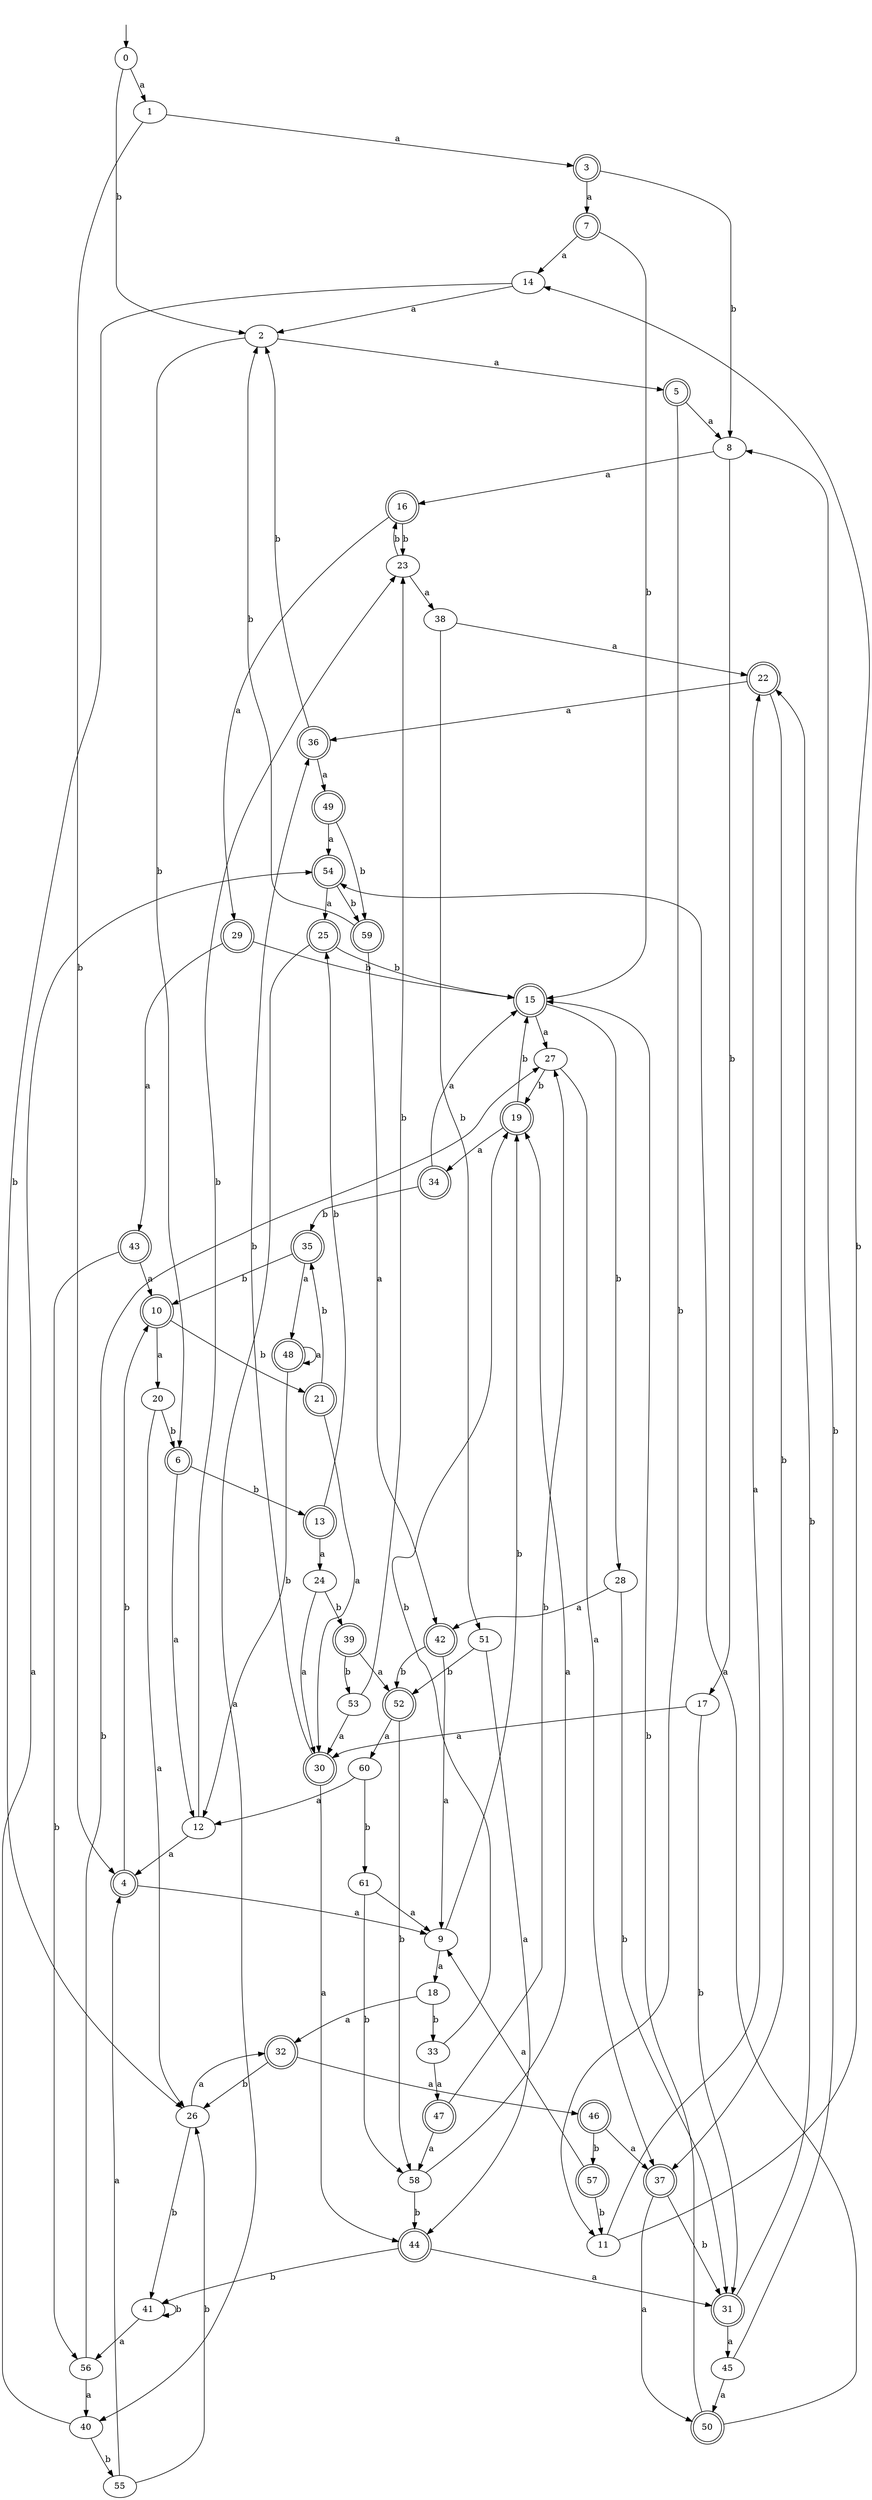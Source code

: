 digraph RandomDFA {
  __start0 [label="", shape=none];
  __start0 -> 0 [label=""];
  0 [shape=circle]
  0 -> 1 [label="a"]
  0 -> 2 [label="b"]
  1
  1 -> 3 [label="a"]
  1 -> 4 [label="b"]
  2
  2 -> 5 [label="a"]
  2 -> 6 [label="b"]
  3 [shape=doublecircle]
  3 -> 7 [label="a"]
  3 -> 8 [label="b"]
  4 [shape=doublecircle]
  4 -> 9 [label="a"]
  4 -> 10 [label="b"]
  5 [shape=doublecircle]
  5 -> 8 [label="a"]
  5 -> 11 [label="b"]
  6 [shape=doublecircle]
  6 -> 12 [label="a"]
  6 -> 13 [label="b"]
  7 [shape=doublecircle]
  7 -> 14 [label="a"]
  7 -> 15 [label="b"]
  8
  8 -> 16 [label="a"]
  8 -> 17 [label="b"]
  9
  9 -> 18 [label="a"]
  9 -> 19 [label="b"]
  10 [shape=doublecircle]
  10 -> 20 [label="a"]
  10 -> 21 [label="b"]
  11
  11 -> 22 [label="a"]
  11 -> 14 [label="b"]
  12
  12 -> 4 [label="a"]
  12 -> 23 [label="b"]
  13 [shape=doublecircle]
  13 -> 24 [label="a"]
  13 -> 25 [label="b"]
  14
  14 -> 2 [label="a"]
  14 -> 26 [label="b"]
  15 [shape=doublecircle]
  15 -> 27 [label="a"]
  15 -> 28 [label="b"]
  16 [shape=doublecircle]
  16 -> 29 [label="a"]
  16 -> 23 [label="b"]
  17
  17 -> 30 [label="a"]
  17 -> 31 [label="b"]
  18
  18 -> 32 [label="a"]
  18 -> 33 [label="b"]
  19 [shape=doublecircle]
  19 -> 34 [label="a"]
  19 -> 15 [label="b"]
  20
  20 -> 26 [label="a"]
  20 -> 6 [label="b"]
  21 [shape=doublecircle]
  21 -> 30 [label="a"]
  21 -> 35 [label="b"]
  22 [shape=doublecircle]
  22 -> 36 [label="a"]
  22 -> 37 [label="b"]
  23
  23 -> 38 [label="a"]
  23 -> 16 [label="b"]
  24
  24 -> 30 [label="a"]
  24 -> 39 [label="b"]
  25 [shape=doublecircle]
  25 -> 40 [label="a"]
  25 -> 15 [label="b"]
  26
  26 -> 32 [label="a"]
  26 -> 41 [label="b"]
  27
  27 -> 37 [label="a"]
  27 -> 19 [label="b"]
  28
  28 -> 42 [label="a"]
  28 -> 31 [label="b"]
  29 [shape=doublecircle]
  29 -> 43 [label="a"]
  29 -> 15 [label="b"]
  30 [shape=doublecircle]
  30 -> 44 [label="a"]
  30 -> 36 [label="b"]
  31 [shape=doublecircle]
  31 -> 45 [label="a"]
  31 -> 22 [label="b"]
  32 [shape=doublecircle]
  32 -> 46 [label="a"]
  32 -> 26 [label="b"]
  33
  33 -> 47 [label="a"]
  33 -> 19 [label="b"]
  34 [shape=doublecircle]
  34 -> 15 [label="a"]
  34 -> 35 [label="b"]
  35 [shape=doublecircle]
  35 -> 48 [label="a"]
  35 -> 10 [label="b"]
  36 [shape=doublecircle]
  36 -> 49 [label="a"]
  36 -> 2 [label="b"]
  37 [shape=doublecircle]
  37 -> 50 [label="a"]
  37 -> 31 [label="b"]
  38
  38 -> 22 [label="a"]
  38 -> 51 [label="b"]
  39 [shape=doublecircle]
  39 -> 52 [label="a"]
  39 -> 53 [label="b"]
  40
  40 -> 54 [label="a"]
  40 -> 55 [label="b"]
  41
  41 -> 56 [label="a"]
  41 -> 41 [label="b"]
  42 [shape=doublecircle]
  42 -> 9 [label="a"]
  42 -> 52 [label="b"]
  43 [shape=doublecircle]
  43 -> 10 [label="a"]
  43 -> 56 [label="b"]
  44 [shape=doublecircle]
  44 -> 31 [label="a"]
  44 -> 41 [label="b"]
  45
  45 -> 50 [label="a"]
  45 -> 8 [label="b"]
  46 [shape=doublecircle]
  46 -> 37 [label="a"]
  46 -> 57 [label="b"]
  47 [shape=doublecircle]
  47 -> 58 [label="a"]
  47 -> 27 [label="b"]
  48 [shape=doublecircle]
  48 -> 48 [label="a"]
  48 -> 12 [label="b"]
  49 [shape=doublecircle]
  49 -> 54 [label="a"]
  49 -> 59 [label="b"]
  50 [shape=doublecircle]
  50 -> 54 [label="a"]
  50 -> 15 [label="b"]
  51
  51 -> 44 [label="a"]
  51 -> 52 [label="b"]
  52 [shape=doublecircle]
  52 -> 60 [label="a"]
  52 -> 58 [label="b"]
  53
  53 -> 30 [label="a"]
  53 -> 23 [label="b"]
  54 [shape=doublecircle]
  54 -> 25 [label="a"]
  54 -> 59 [label="b"]
  55
  55 -> 4 [label="a"]
  55 -> 26 [label="b"]
  56
  56 -> 40 [label="a"]
  56 -> 27 [label="b"]
  57 [shape=doublecircle]
  57 -> 9 [label="a"]
  57 -> 11 [label="b"]
  58
  58 -> 19 [label="a"]
  58 -> 44 [label="b"]
  59 [shape=doublecircle]
  59 -> 42 [label="a"]
  59 -> 2 [label="b"]
  60
  60 -> 12 [label="a"]
  60 -> 61 [label="b"]
  61
  61 -> 9 [label="a"]
  61 -> 58 [label="b"]
}
